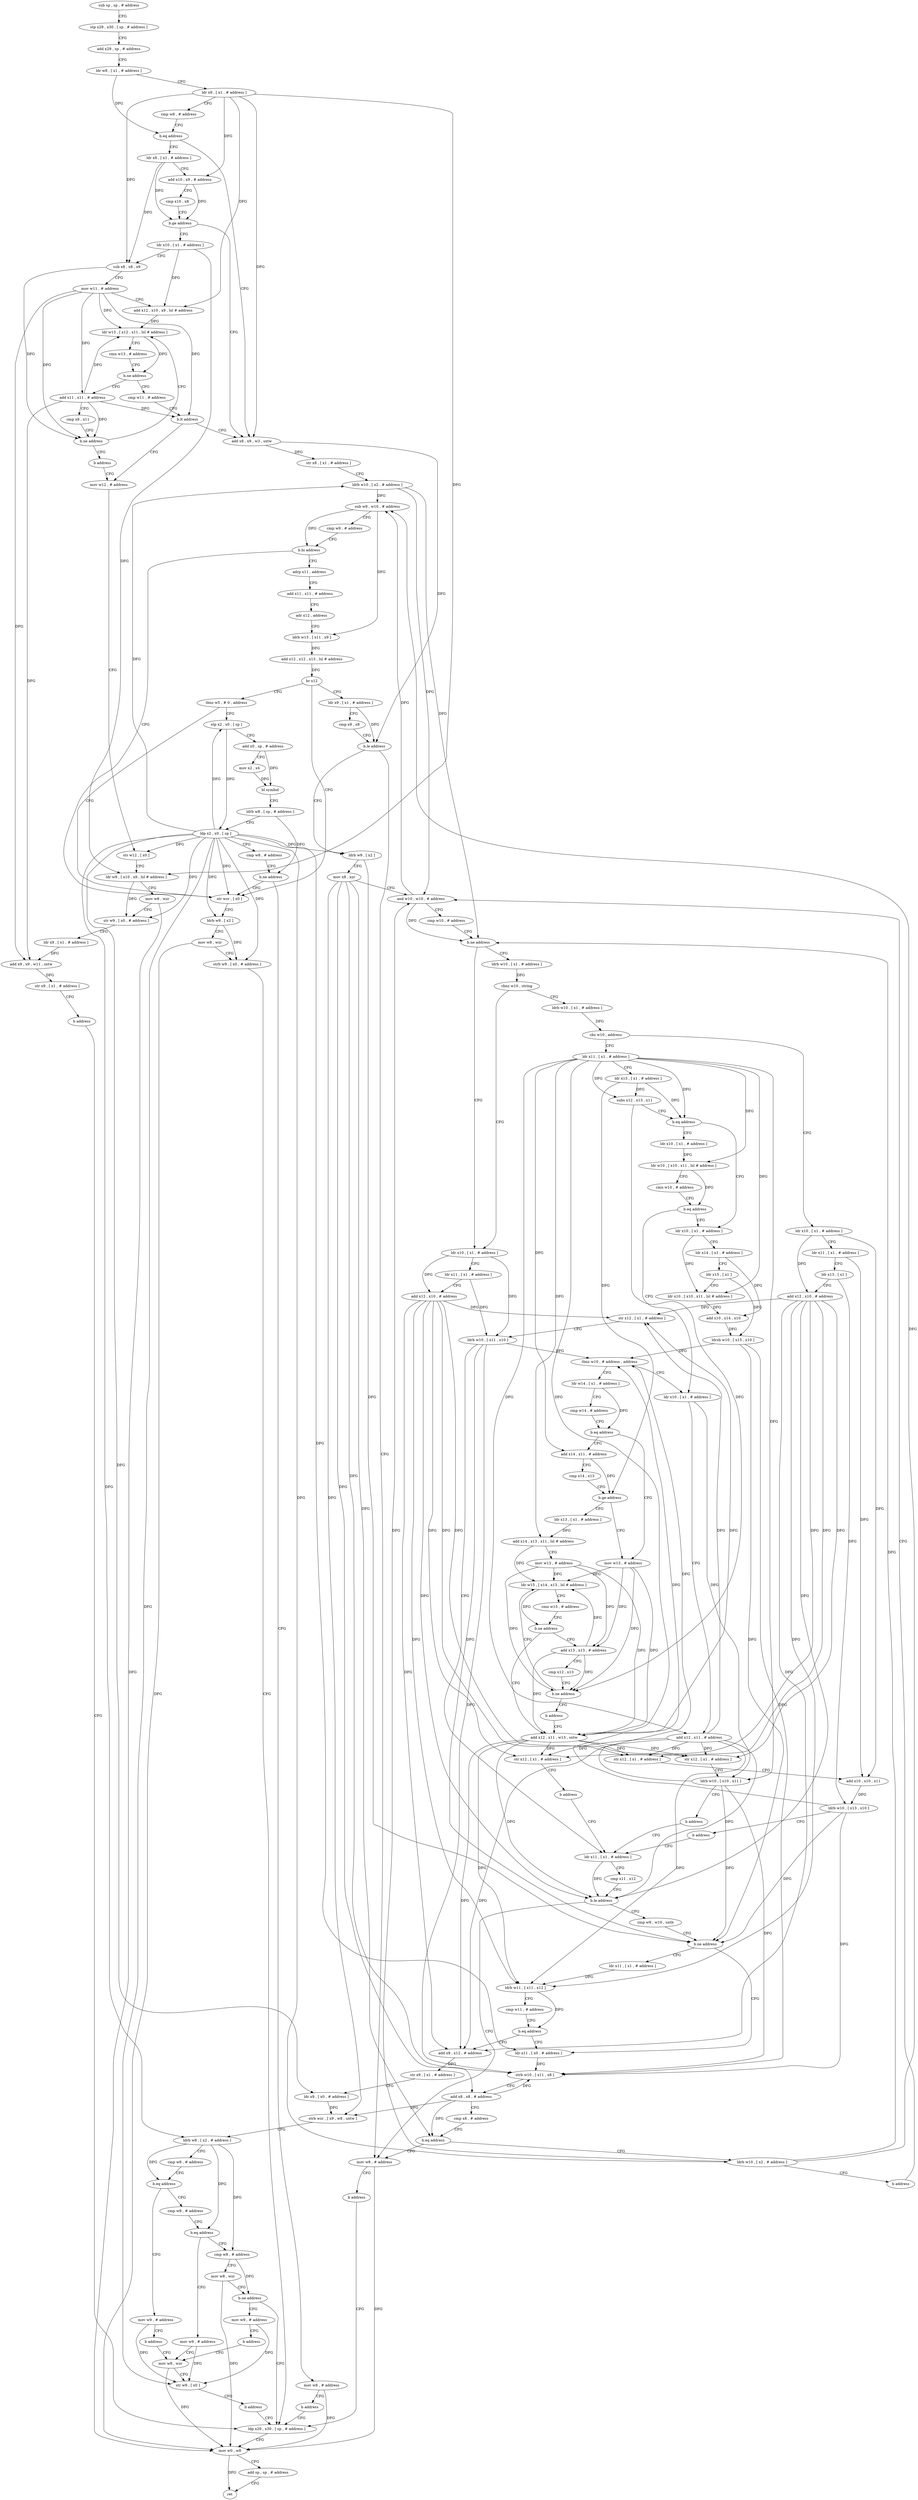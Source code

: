 digraph "func" {
"4250224" [label = "sub sp , sp , # address" ]
"4250228" [label = "stp x29 , x30 , [ sp , # address ]" ]
"4250232" [label = "add x29 , sp , # address" ]
"4250236" [label = "ldr w8 , [ x1 , # address ]" ]
"4250240" [label = "ldr x9 , [ x1 , # address ]" ]
"4250244" [label = "cmp w8 , # address" ]
"4250248" [label = "b.eq address" ]
"4250356" [label = "add x8 , x9 , w3 , sxtw" ]
"4250252" [label = "ldr x8 , [ x1 , # address ]" ]
"4250360" [label = "str x8 , [ x1 , # address ]" ]
"4250364" [label = "ldrb w10 , [ x2 , # address ]" ]
"4250368" [label = "sub w9 , w10 , # address" ]
"4250372" [label = "cmp w9 , # address" ]
"4250376" [label = "b.hi address" ]
"4250852" [label = "str wzr , [ x0 ]" ]
"4250380" [label = "adrp x11 , address" ]
"4250256" [label = "add x10 , x9 , # address" ]
"4250260" [label = "cmp x10 , x8" ]
"4250264" [label = "b.ge address" ]
"4250268" [label = "ldr x10 , [ x1 , # address ]" ]
"4250856" [label = "ldrb w9 , [ x2 ]" ]
"4250860" [label = "mov w8 , wzr" ]
"4250864" [label = "strb w9 , [ x0 , # address ]" ]
"4250868" [label = "ldp x29 , x30 , [ sp , # address ]" ]
"4250384" [label = "add x11 , x11 , # address" ]
"4250388" [label = "adr x12 , address" ]
"4250392" [label = "ldrb w13 , [ x11 , x9 ]" ]
"4250396" [label = "add x12 , x12 , x13 , lsl # address" ]
"4250400" [label = "br x12" ]
"4250404" [label = "ldr x9 , [ x1 , # address ]" ]
"4250816" [label = "tbnz w5 , # 0 , address" ]
"4250272" [label = "sub x8 , x8 , x9" ]
"4250276" [label = "mov w11 , # address" ]
"4250280" [label = "add x12 , x10 , x9 , lsl # address" ]
"4250284" [label = "ldr w13 , [ x12 , x11 , lsl # address ]" ]
"4250408" [label = "cmp x9 , x8" ]
"4250412" [label = "b.le address" ]
"4250728" [label = "mov w8 , # address" ]
"4250416" [label = "ldrb w9 , [ x2 ]" ]
"4250820" [label = "stp x2 , x0 , [ sp ]" ]
"4250312" [label = "cmp w11 , # address" ]
"4250316" [label = "b.lt address" ]
"4250320" [label = "mov w12 , # address" ]
"4250296" [label = "add x11 , x11 , # address" ]
"4250300" [label = "cmp x8 , x11" ]
"4250304" [label = "b.ne address" ]
"4250308" [label = "b address" ]
"4250732" [label = "b address" ]
"4250420" [label = "mov x8 , xzr" ]
"4250424" [label = "and w10 , w10 , # address" ]
"4250824" [label = "add x0 , sp , # address" ]
"4250828" [label = "mov x2 , x4" ]
"4250832" [label = "bl symbol" ]
"4250836" [label = "ldrb w8 , [ sp , # address ]" ]
"4250840" [label = "ldp x2 , x0 , [ sp ]" ]
"4250844" [label = "cmp w8 , # address" ]
"4250848" [label = "b.ne address" ]
"4250884" [label = "mov w8 , # address" ]
"4250324" [label = "str w12 , [ x0 ]" ]
"4250328" [label = "ldr w9 , [ x10 , x9 , lsl # address ]" ]
"4250332" [label = "mov w8 , wzr" ]
"4250336" [label = "str w9 , [ x0 , # address ]" ]
"4250340" [label = "ldr x9 , [ x1 , # address ]" ]
"4250344" [label = "add x9 , x9 , w11 , sxtw" ]
"4250348" [label = "str x9 , [ x1 , # address ]" ]
"4250352" [label = "b address" ]
"4250288" [label = "cmn w13 , # address" ]
"4250292" [label = "b.ne address" ]
"4250872" [label = "mov w0 , w8" ]
"4250876" [label = "add sp , sp , # address" ]
"4250880" [label = "ret" ]
"4250444" [label = "ldr x10 , [ x1 , # address ]" ]
"4250448" [label = "ldr x11 , [ x1 , # address ]" ]
"4250452" [label = "add x12 , x10 , # address" ]
"4250456" [label = "str x12 , [ x1 , # address ]" ]
"4250460" [label = "ldrb w10 , [ x11 , x10 ]" ]
"4250464" [label = "ldr x11 , [ x1 , # address ]" ]
"4250436" [label = "ldrb w10 , [ x1 , # address ]" ]
"4250440" [label = "cbnz w10 , string" ]
"4250528" [label = "ldrb w10 , [ x1 , # address ]" ]
"4250888" [label = "b address" ]
"4250476" [label = "cmp w9 , w10 , uxtb" ]
"4250480" [label = "b.ne address" ]
"4250500" [label = "ldr x11 , [ x0 , # address ]" ]
"4250484" [label = "ldr x11 , [ x1 , # address ]" ]
"4250532" [label = "cbz w10 , address" ]
"4250660" [label = "ldr x10 , [ x1 , # address ]" ]
"4250536" [label = "ldr x11 , [ x1 , # address ]" ]
"4250504" [label = "strb w10 , [ x11 , x8 ]" ]
"4250508" [label = "add x8 , x8 , # address" ]
"4250512" [label = "cmp x8 , # address" ]
"4250516" [label = "b.eq address" ]
"4250520" [label = "ldrb w10 , [ x2 , # address ]" ]
"4250488" [label = "ldrb w11 , [ x11 , x12 ]" ]
"4250492" [label = "cmp w11 , # address" ]
"4250496" [label = "b.eq address" ]
"4250736" [label = "add x9 , x12 , # address" ]
"4250664" [label = "ldr x11 , [ x1 , # address ]" ]
"4250668" [label = "ldr x13 , [ x1 ]" ]
"4250672" [label = "add x12 , x10 , # address" ]
"4250676" [label = "str x12 , [ x1 , # address ]" ]
"4250680" [label = "add x10 , x10 , x11" ]
"4250684" [label = "ldrb w10 , [ x13 , x10 ]" ]
"4250688" [label = "b address" ]
"4250540" [label = "ldr x13 , [ x1 , # address ]" ]
"4250544" [label = "subs x12 , x13 , x11" ]
"4250548" [label = "b.eq address" ]
"4250568" [label = "ldr x10 , [ x1 , # address ]" ]
"4250552" [label = "ldr x10 , [ x1 , # address ]" ]
"4250524" [label = "b address" ]
"4250740" [label = "str x9 , [ x1 , # address ]" ]
"4250744" [label = "ldr x9 , [ x0 , # address ]" ]
"4250748" [label = "strb wzr , [ x9 , w8 , uxtw ]" ]
"4250752" [label = "ldrb w8 , [ x2 , # address ]" ]
"4250756" [label = "cmp w8 , # address" ]
"4250760" [label = "b.eq address" ]
"4250792" [label = "mov w9 , # address" ]
"4250764" [label = "cmp w8 , # address" ]
"4250468" [label = "cmp x11 , x12" ]
"4250472" [label = "b.le address" ]
"4250572" [label = "ldr x14 , [ x1 , # address ]" ]
"4250576" [label = "ldr x15 , [ x1 ]" ]
"4250580" [label = "ldr x10 , [ x10 , x11 , lsl # address ]" ]
"4250584" [label = "add x10 , x14 , x10" ]
"4250588" [label = "ldrsb w10 , [ x15 , x10 ]" ]
"4250592" [label = "tbnz w10 , # address , address" ]
"4250692" [label = "ldr x10 , [ x1 , # address ]" ]
"4250596" [label = "ldr w14 , [ x1 , # address ]" ]
"4250556" [label = "ldr w10 , [ x10 , x11 , lsl # address ]" ]
"4250560" [label = "cmn w10 , # address" ]
"4250564" [label = "b.eq address" ]
"4250428" [label = "cmp w10 , # address" ]
"4250432" [label = "b.ne address" ]
"4250796" [label = "b address" ]
"4250804" [label = "mov w8 , wzr" ]
"4250768" [label = "b.eq address" ]
"4250800" [label = "mov w9 , # address" ]
"4250772" [label = "cmp w8 , # address" ]
"4250696" [label = "add x12 , x11 , # address" ]
"4250700" [label = "str x12 , [ x1 , # address ]" ]
"4250704" [label = "ldrb w10 , [ x10 , x11 ]" ]
"4250708" [label = "b address" ]
"4250600" [label = "cmp w14 , # address" ]
"4250604" [label = "b.eq address" ]
"4250712" [label = "mov w13 , # address" ]
"4250608" [label = "add x14 , x11 , # address" ]
"4250808" [label = "str w9 , [ x0 ]" ]
"4250812" [label = "b address" ]
"4250776" [label = "mov w8 , wzr" ]
"4250780" [label = "b.ne address" ]
"4250784" [label = "mov w9 , # address" ]
"4250716" [label = "add x12 , x11 , w13 , sxtw" ]
"4250612" [label = "cmp x14 , x13" ]
"4250616" [label = "b.ge address" ]
"4250620" [label = "ldr x13 , [ x1 , # address ]" ]
"4250788" [label = "b address" ]
"4250624" [label = "add x14 , x13 , x11 , lsl # address" ]
"4250628" [label = "mov w13 , # address" ]
"4250632" [label = "ldr w15 , [ x14 , x13 , lsl # address ]" ]
"4250720" [label = "str x12 , [ x1 , # address ]" ]
"4250724" [label = "b address" ]
"4250644" [label = "add x13 , x13 , # address" ]
"4250648" [label = "cmp x12 , x13" ]
"4250652" [label = "b.ne address" ]
"4250656" [label = "b address" ]
"4250636" [label = "cmn w15 , # address" ]
"4250640" [label = "b.ne address" ]
"4250224" -> "4250228" [ label = "CFG" ]
"4250228" -> "4250232" [ label = "CFG" ]
"4250232" -> "4250236" [ label = "CFG" ]
"4250236" -> "4250240" [ label = "CFG" ]
"4250236" -> "4250248" [ label = "DFG" ]
"4250240" -> "4250244" [ label = "CFG" ]
"4250240" -> "4250356" [ label = "DFG" ]
"4250240" -> "4250256" [ label = "DFG" ]
"4250240" -> "4250272" [ label = "DFG" ]
"4250240" -> "4250280" [ label = "DFG" ]
"4250240" -> "4250328" [ label = "DFG" ]
"4250244" -> "4250248" [ label = "CFG" ]
"4250248" -> "4250356" [ label = "CFG" ]
"4250248" -> "4250252" [ label = "CFG" ]
"4250356" -> "4250360" [ label = "DFG" ]
"4250356" -> "4250412" [ label = "DFG" ]
"4250252" -> "4250256" [ label = "CFG" ]
"4250252" -> "4250264" [ label = "DFG" ]
"4250252" -> "4250272" [ label = "DFG" ]
"4250360" -> "4250364" [ label = "CFG" ]
"4250364" -> "4250368" [ label = "DFG" ]
"4250364" -> "4250424" [ label = "DFG" ]
"4250364" -> "4250432" [ label = "DFG" ]
"4250368" -> "4250372" [ label = "CFG" ]
"4250368" -> "4250376" [ label = "DFG" ]
"4250368" -> "4250392" [ label = "DFG" ]
"4250372" -> "4250376" [ label = "CFG" ]
"4250376" -> "4250852" [ label = "CFG" ]
"4250376" -> "4250380" [ label = "CFG" ]
"4250852" -> "4250856" [ label = "CFG" ]
"4250380" -> "4250384" [ label = "CFG" ]
"4250256" -> "4250260" [ label = "CFG" ]
"4250256" -> "4250264" [ label = "DFG" ]
"4250260" -> "4250264" [ label = "CFG" ]
"4250264" -> "4250356" [ label = "CFG" ]
"4250264" -> "4250268" [ label = "CFG" ]
"4250268" -> "4250272" [ label = "CFG" ]
"4250268" -> "4250280" [ label = "DFG" ]
"4250268" -> "4250328" [ label = "DFG" ]
"4250856" -> "4250860" [ label = "CFG" ]
"4250856" -> "4250864" [ label = "DFG" ]
"4250860" -> "4250864" [ label = "CFG" ]
"4250860" -> "4250872" [ label = "DFG" ]
"4250864" -> "4250868" [ label = "CFG" ]
"4250868" -> "4250872" [ label = "CFG" ]
"4250384" -> "4250388" [ label = "CFG" ]
"4250388" -> "4250392" [ label = "CFG" ]
"4250392" -> "4250396" [ label = "DFG" ]
"4250396" -> "4250400" [ label = "DFG" ]
"4250400" -> "4250404" [ label = "CFG" ]
"4250400" -> "4250816" [ label = "CFG" ]
"4250400" -> "4250852" [ label = "CFG" ]
"4250404" -> "4250408" [ label = "CFG" ]
"4250404" -> "4250412" [ label = "DFG" ]
"4250816" -> "4250852" [ label = "CFG" ]
"4250816" -> "4250820" [ label = "CFG" ]
"4250272" -> "4250276" [ label = "CFG" ]
"4250272" -> "4250304" [ label = "DFG" ]
"4250276" -> "4250280" [ label = "CFG" ]
"4250276" -> "4250284" [ label = "DFG" ]
"4250276" -> "4250316" [ label = "DFG" ]
"4250276" -> "4250296" [ label = "DFG" ]
"4250276" -> "4250304" [ label = "DFG" ]
"4250276" -> "4250344" [ label = "DFG" ]
"4250280" -> "4250284" [ label = "DFG" ]
"4250284" -> "4250288" [ label = "CFG" ]
"4250284" -> "4250292" [ label = "DFG" ]
"4250408" -> "4250412" [ label = "CFG" ]
"4250412" -> "4250728" [ label = "CFG" ]
"4250412" -> "4250416" [ label = "CFG" ]
"4250728" -> "4250732" [ label = "CFG" ]
"4250728" -> "4250872" [ label = "DFG" ]
"4250416" -> "4250420" [ label = "CFG" ]
"4250416" -> "4250480" [ label = "DFG" ]
"4250820" -> "4250824" [ label = "CFG" ]
"4250820" -> "4250840" [ label = "DFG" ]
"4250312" -> "4250316" [ label = "CFG" ]
"4250316" -> "4250356" [ label = "CFG" ]
"4250316" -> "4250320" [ label = "CFG" ]
"4250320" -> "4250324" [ label = "CFG" ]
"4250296" -> "4250300" [ label = "CFG" ]
"4250296" -> "4250284" [ label = "DFG" ]
"4250296" -> "4250316" [ label = "DFG" ]
"4250296" -> "4250304" [ label = "DFG" ]
"4250296" -> "4250344" [ label = "DFG" ]
"4250300" -> "4250304" [ label = "CFG" ]
"4250304" -> "4250284" [ label = "CFG" ]
"4250304" -> "4250308" [ label = "CFG" ]
"4250308" -> "4250320" [ label = "CFG" ]
"4250732" -> "4250868" [ label = "CFG" ]
"4250420" -> "4250424" [ label = "CFG" ]
"4250420" -> "4250504" [ label = "DFG" ]
"4250420" -> "4250508" [ label = "DFG" ]
"4250420" -> "4250516" [ label = "DFG" ]
"4250420" -> "4250748" [ label = "DFG" ]
"4250424" -> "4250428" [ label = "CFG" ]
"4250424" -> "4250368" [ label = "DFG" ]
"4250424" -> "4250432" [ label = "DFG" ]
"4250824" -> "4250828" [ label = "CFG" ]
"4250824" -> "4250832" [ label = "DFG" ]
"4250828" -> "4250832" [ label = "DFG" ]
"4250832" -> "4250836" [ label = "CFG" ]
"4250836" -> "4250840" [ label = "CFG" ]
"4250836" -> "4250848" [ label = "DFG" ]
"4250840" -> "4250844" [ label = "CFG" ]
"4250840" -> "4250364" [ label = "DFG" ]
"4250840" -> "4250852" [ label = "DFG" ]
"4250840" -> "4250856" [ label = "DFG" ]
"4250840" -> "4250416" [ label = "DFG" ]
"4250840" -> "4250820" [ label = "DFG" ]
"4250840" -> "4250520" [ label = "DFG" ]
"4250840" -> "4250752" [ label = "DFG" ]
"4250840" -> "4250864" [ label = "DFG" ]
"4250840" -> "4250324" [ label = "DFG" ]
"4250840" -> "4250336" [ label = "DFG" ]
"4250840" -> "4250500" [ label = "DFG" ]
"4250840" -> "4250744" [ label = "DFG" ]
"4250840" -> "4250808" [ label = "DFG" ]
"4250844" -> "4250848" [ label = "CFG" ]
"4250848" -> "4250884" [ label = "CFG" ]
"4250848" -> "4250852" [ label = "CFG" ]
"4250884" -> "4250888" [ label = "CFG" ]
"4250884" -> "4250872" [ label = "DFG" ]
"4250324" -> "4250328" [ label = "CFG" ]
"4250328" -> "4250332" [ label = "CFG" ]
"4250328" -> "4250336" [ label = "DFG" ]
"4250332" -> "4250336" [ label = "CFG" ]
"4250332" -> "4250872" [ label = "DFG" ]
"4250336" -> "4250340" [ label = "CFG" ]
"4250340" -> "4250344" [ label = "DFG" ]
"4250344" -> "4250348" [ label = "DFG" ]
"4250348" -> "4250352" [ label = "CFG" ]
"4250352" -> "4250868" [ label = "CFG" ]
"4250288" -> "4250292" [ label = "CFG" ]
"4250292" -> "4250312" [ label = "CFG" ]
"4250292" -> "4250296" [ label = "CFG" ]
"4250872" -> "4250876" [ label = "CFG" ]
"4250872" -> "4250880" [ label = "DFG" ]
"4250876" -> "4250880" [ label = "CFG" ]
"4250444" -> "4250448" [ label = "CFG" ]
"4250444" -> "4250452" [ label = "DFG" ]
"4250444" -> "4250460" [ label = "DFG" ]
"4250448" -> "4250452" [ label = "CFG" ]
"4250448" -> "4250460" [ label = "DFG" ]
"4250452" -> "4250456" [ label = "DFG" ]
"4250452" -> "4250472" [ label = "DFG" ]
"4250452" -> "4250676" [ label = "DFG" ]
"4250452" -> "4250488" [ label = "DFG" ]
"4250452" -> "4250736" [ label = "DFG" ]
"4250452" -> "4250700" [ label = "DFG" ]
"4250452" -> "4250720" [ label = "DFG" ]
"4250456" -> "4250460" [ label = "CFG" ]
"4250460" -> "4250464" [ label = "CFG" ]
"4250460" -> "4250480" [ label = "DFG" ]
"4250460" -> "4250504" [ label = "DFG" ]
"4250460" -> "4250592" [ label = "DFG" ]
"4250464" -> "4250468" [ label = "CFG" ]
"4250464" -> "4250472" [ label = "DFG" ]
"4250436" -> "4250440" [ label = "DFG" ]
"4250440" -> "4250528" [ label = "CFG" ]
"4250440" -> "4250444" [ label = "CFG" ]
"4250528" -> "4250532" [ label = "DFG" ]
"4250888" -> "4250868" [ label = "CFG" ]
"4250476" -> "4250480" [ label = "CFG" ]
"4250480" -> "4250500" [ label = "CFG" ]
"4250480" -> "4250484" [ label = "CFG" ]
"4250500" -> "4250504" [ label = "DFG" ]
"4250484" -> "4250488" [ label = "DFG" ]
"4250532" -> "4250660" [ label = "CFG" ]
"4250532" -> "4250536" [ label = "CFG" ]
"4250660" -> "4250664" [ label = "CFG" ]
"4250660" -> "4250672" [ label = "DFG" ]
"4250660" -> "4250680" [ label = "DFG" ]
"4250536" -> "4250540" [ label = "CFG" ]
"4250536" -> "4250544" [ label = "DFG" ]
"4250536" -> "4250548" [ label = "DFG" ]
"4250536" -> "4250580" [ label = "DFG" ]
"4250536" -> "4250556" [ label = "DFG" ]
"4250536" -> "4250696" [ label = "DFG" ]
"4250536" -> "4250704" [ label = "DFG" ]
"4250536" -> "4250608" [ label = "DFG" ]
"4250536" -> "4250716" [ label = "DFG" ]
"4250536" -> "4250624" [ label = "DFG" ]
"4250504" -> "4250508" [ label = "CFG" ]
"4250508" -> "4250512" [ label = "CFG" ]
"4250508" -> "4250504" [ label = "DFG" ]
"4250508" -> "4250516" [ label = "DFG" ]
"4250508" -> "4250748" [ label = "DFG" ]
"4250512" -> "4250516" [ label = "CFG" ]
"4250516" -> "4250728" [ label = "CFG" ]
"4250516" -> "4250520" [ label = "CFG" ]
"4250520" -> "4250524" [ label = "CFG" ]
"4250520" -> "4250368" [ label = "DFG" ]
"4250520" -> "4250424" [ label = "DFG" ]
"4250520" -> "4250432" [ label = "DFG" ]
"4250488" -> "4250492" [ label = "CFG" ]
"4250488" -> "4250496" [ label = "DFG" ]
"4250492" -> "4250496" [ label = "CFG" ]
"4250496" -> "4250736" [ label = "CFG" ]
"4250496" -> "4250500" [ label = "CFG" ]
"4250736" -> "4250740" [ label = "DFG" ]
"4250664" -> "4250668" [ label = "CFG" ]
"4250664" -> "4250680" [ label = "DFG" ]
"4250668" -> "4250672" [ label = "CFG" ]
"4250668" -> "4250684" [ label = "DFG" ]
"4250672" -> "4250676" [ label = "DFG" ]
"4250672" -> "4250456" [ label = "DFG" ]
"4250672" -> "4250472" [ label = "DFG" ]
"4250672" -> "4250488" [ label = "DFG" ]
"4250672" -> "4250736" [ label = "DFG" ]
"4250672" -> "4250700" [ label = "DFG" ]
"4250672" -> "4250720" [ label = "DFG" ]
"4250676" -> "4250680" [ label = "CFG" ]
"4250680" -> "4250684" [ label = "DFG" ]
"4250684" -> "4250688" [ label = "CFG" ]
"4250684" -> "4250480" [ label = "DFG" ]
"4250684" -> "4250504" [ label = "DFG" ]
"4250684" -> "4250592" [ label = "DFG" ]
"4250688" -> "4250464" [ label = "CFG" ]
"4250540" -> "4250544" [ label = "DFG" ]
"4250540" -> "4250548" [ label = "DFG" ]
"4250540" -> "4250616" [ label = "DFG" ]
"4250544" -> "4250548" [ label = "CFG" ]
"4250544" -> "4250652" [ label = "DFG" ]
"4250548" -> "4250568" [ label = "CFG" ]
"4250548" -> "4250552" [ label = "CFG" ]
"4250568" -> "4250572" [ label = "CFG" ]
"4250568" -> "4250580" [ label = "DFG" ]
"4250552" -> "4250556" [ label = "DFG" ]
"4250524" -> "4250424" [ label = "CFG" ]
"4250740" -> "4250744" [ label = "CFG" ]
"4250744" -> "4250748" [ label = "DFG" ]
"4250748" -> "4250752" [ label = "CFG" ]
"4250752" -> "4250756" [ label = "CFG" ]
"4250752" -> "4250760" [ label = "DFG" ]
"4250752" -> "4250768" [ label = "DFG" ]
"4250752" -> "4250772" [ label = "DFG" ]
"4250756" -> "4250760" [ label = "CFG" ]
"4250760" -> "4250792" [ label = "CFG" ]
"4250760" -> "4250764" [ label = "CFG" ]
"4250792" -> "4250796" [ label = "CFG" ]
"4250792" -> "4250808" [ label = "DFG" ]
"4250764" -> "4250768" [ label = "CFG" ]
"4250468" -> "4250472" [ label = "CFG" ]
"4250472" -> "4250728" [ label = "CFG" ]
"4250472" -> "4250476" [ label = "CFG" ]
"4250572" -> "4250576" [ label = "CFG" ]
"4250572" -> "4250584" [ label = "DFG" ]
"4250576" -> "4250580" [ label = "CFG" ]
"4250576" -> "4250588" [ label = "DFG" ]
"4250580" -> "4250584" [ label = "DFG" ]
"4250584" -> "4250588" [ label = "DFG" ]
"4250588" -> "4250592" [ label = "DFG" ]
"4250588" -> "4250480" [ label = "DFG" ]
"4250588" -> "4250504" [ label = "DFG" ]
"4250592" -> "4250692" [ label = "CFG" ]
"4250592" -> "4250596" [ label = "CFG" ]
"4250692" -> "4250696" [ label = "CFG" ]
"4250692" -> "4250704" [ label = "DFG" ]
"4250596" -> "4250600" [ label = "CFG" ]
"4250596" -> "4250604" [ label = "DFG" ]
"4250556" -> "4250560" [ label = "CFG" ]
"4250556" -> "4250564" [ label = "DFG" ]
"4250560" -> "4250564" [ label = "CFG" ]
"4250564" -> "4250692" [ label = "CFG" ]
"4250564" -> "4250568" [ label = "CFG" ]
"4250428" -> "4250432" [ label = "CFG" ]
"4250432" -> "4250444" [ label = "CFG" ]
"4250432" -> "4250436" [ label = "CFG" ]
"4250796" -> "4250804" [ label = "CFG" ]
"4250804" -> "4250808" [ label = "CFG" ]
"4250804" -> "4250872" [ label = "DFG" ]
"4250768" -> "4250800" [ label = "CFG" ]
"4250768" -> "4250772" [ label = "CFG" ]
"4250800" -> "4250804" [ label = "CFG" ]
"4250800" -> "4250808" [ label = "DFG" ]
"4250772" -> "4250776" [ label = "CFG" ]
"4250772" -> "4250780" [ label = "DFG" ]
"4250696" -> "4250700" [ label = "DFG" ]
"4250696" -> "4250456" [ label = "DFG" ]
"4250696" -> "4250472" [ label = "DFG" ]
"4250696" -> "4250676" [ label = "DFG" ]
"4250696" -> "4250488" [ label = "DFG" ]
"4250696" -> "4250736" [ label = "DFG" ]
"4250696" -> "4250720" [ label = "DFG" ]
"4250700" -> "4250704" [ label = "CFG" ]
"4250704" -> "4250708" [ label = "CFG" ]
"4250704" -> "4250480" [ label = "DFG" ]
"4250704" -> "4250504" [ label = "DFG" ]
"4250704" -> "4250592" [ label = "DFG" ]
"4250708" -> "4250464" [ label = "CFG" ]
"4250600" -> "4250604" [ label = "CFG" ]
"4250604" -> "4250712" [ label = "CFG" ]
"4250604" -> "4250608" [ label = "CFG" ]
"4250712" -> "4250716" [ label = "DFG" ]
"4250712" -> "4250632" [ label = "DFG" ]
"4250712" -> "4250644" [ label = "DFG" ]
"4250712" -> "4250652" [ label = "DFG" ]
"4250608" -> "4250612" [ label = "CFG" ]
"4250608" -> "4250616" [ label = "DFG" ]
"4250808" -> "4250812" [ label = "CFG" ]
"4250812" -> "4250868" [ label = "CFG" ]
"4250776" -> "4250780" [ label = "CFG" ]
"4250776" -> "4250872" [ label = "DFG" ]
"4250780" -> "4250868" [ label = "CFG" ]
"4250780" -> "4250784" [ label = "CFG" ]
"4250784" -> "4250788" [ label = "CFG" ]
"4250784" -> "4250808" [ label = "DFG" ]
"4250716" -> "4250720" [ label = "DFG" ]
"4250716" -> "4250456" [ label = "DFG" ]
"4250716" -> "4250472" [ label = "DFG" ]
"4250716" -> "4250676" [ label = "DFG" ]
"4250716" -> "4250488" [ label = "DFG" ]
"4250716" -> "4250736" [ label = "DFG" ]
"4250716" -> "4250700" [ label = "DFG" ]
"4250612" -> "4250616" [ label = "CFG" ]
"4250616" -> "4250712" [ label = "CFG" ]
"4250616" -> "4250620" [ label = "CFG" ]
"4250620" -> "4250624" [ label = "DFG" ]
"4250788" -> "4250804" [ label = "CFG" ]
"4250624" -> "4250628" [ label = "CFG" ]
"4250624" -> "4250632" [ label = "DFG" ]
"4250628" -> "4250632" [ label = "DFG" ]
"4250628" -> "4250716" [ label = "DFG" ]
"4250628" -> "4250644" [ label = "DFG" ]
"4250628" -> "4250652" [ label = "DFG" ]
"4250632" -> "4250636" [ label = "CFG" ]
"4250632" -> "4250640" [ label = "DFG" ]
"4250720" -> "4250724" [ label = "CFG" ]
"4250724" -> "4250464" [ label = "CFG" ]
"4250644" -> "4250648" [ label = "CFG" ]
"4250644" -> "4250716" [ label = "DFG" ]
"4250644" -> "4250632" [ label = "DFG" ]
"4250644" -> "4250652" [ label = "DFG" ]
"4250648" -> "4250652" [ label = "CFG" ]
"4250652" -> "4250632" [ label = "CFG" ]
"4250652" -> "4250656" [ label = "CFG" ]
"4250656" -> "4250716" [ label = "CFG" ]
"4250636" -> "4250640" [ label = "CFG" ]
"4250640" -> "4250716" [ label = "CFG" ]
"4250640" -> "4250644" [ label = "CFG" ]
}
